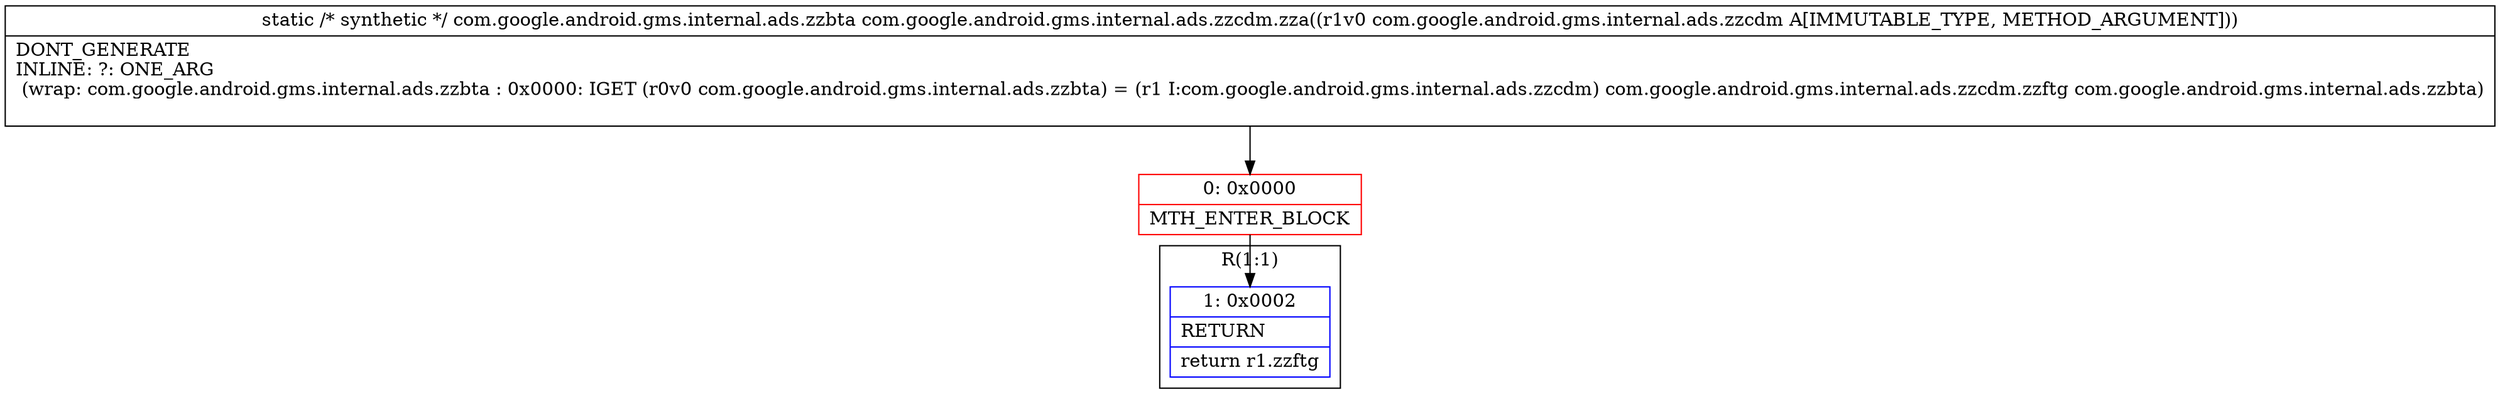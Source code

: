 digraph "CFG forcom.google.android.gms.internal.ads.zzcdm.zza(Lcom\/google\/android\/gms\/internal\/ads\/zzcdm;)Lcom\/google\/android\/gms\/internal\/ads\/zzbta;" {
subgraph cluster_Region_1145240811 {
label = "R(1:1)";
node [shape=record,color=blue];
Node_1 [shape=record,label="{1\:\ 0x0002|RETURN\l|return r1.zzftg\l}"];
}
Node_0 [shape=record,color=red,label="{0\:\ 0x0000|MTH_ENTER_BLOCK\l}"];
MethodNode[shape=record,label="{static \/* synthetic *\/ com.google.android.gms.internal.ads.zzbta com.google.android.gms.internal.ads.zzcdm.zza((r1v0 com.google.android.gms.internal.ads.zzcdm A[IMMUTABLE_TYPE, METHOD_ARGUMENT]))  | DONT_GENERATE\lINLINE: ?: ONE_ARG  \l  (wrap: com.google.android.gms.internal.ads.zzbta : 0x0000: IGET  (r0v0 com.google.android.gms.internal.ads.zzbta) = (r1 I:com.google.android.gms.internal.ads.zzcdm) com.google.android.gms.internal.ads.zzcdm.zzftg com.google.android.gms.internal.ads.zzbta)\l\l}"];
MethodNode -> Node_0;
Node_0 -> Node_1;
}

